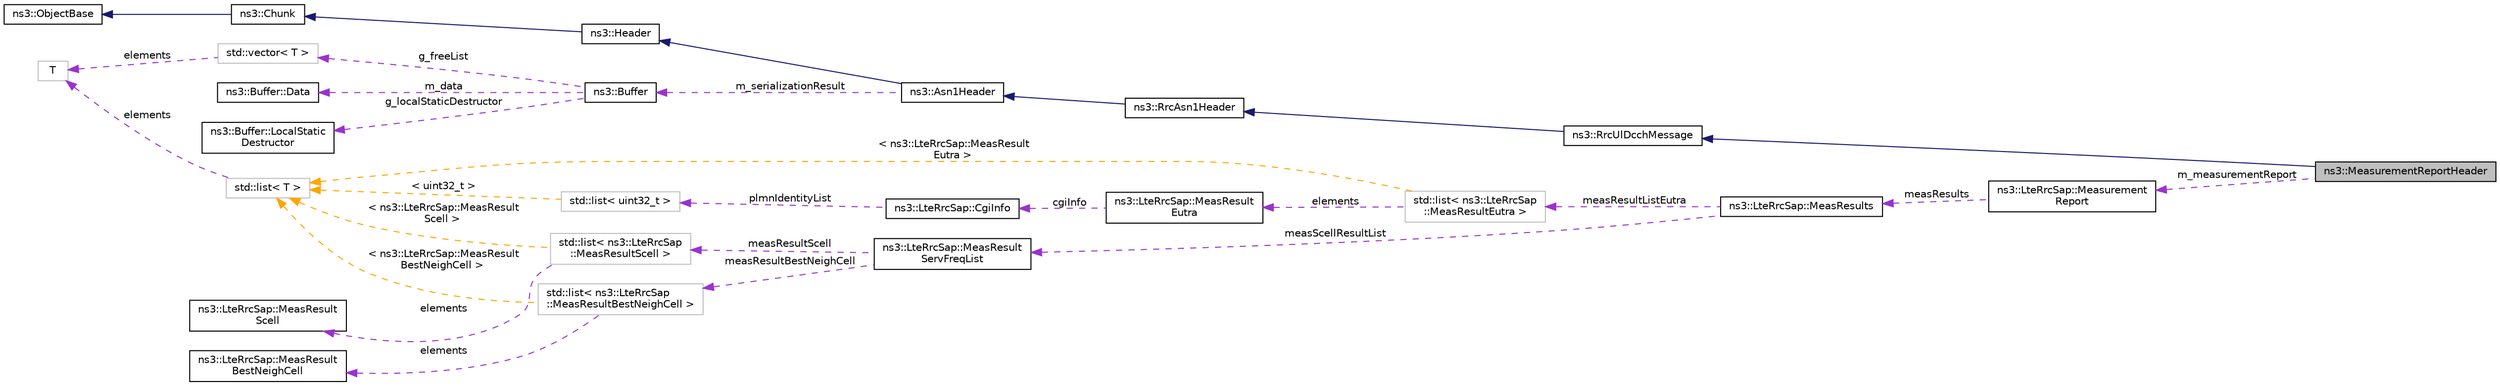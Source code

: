 digraph "ns3::MeasurementReportHeader"
{
 // LATEX_PDF_SIZE
  edge [fontname="Helvetica",fontsize="10",labelfontname="Helvetica",labelfontsize="10"];
  node [fontname="Helvetica",fontsize="10",shape=record];
  rankdir="LR";
  Node1 [label="ns3::MeasurementReportHeader",height=0.2,width=0.4,color="black", fillcolor="grey75", style="filled", fontcolor="black",tooltip="This class manages the serialization/deserialization of MeasurementReport IE."];
  Node2 -> Node1 [dir="back",color="midnightblue",fontsize="10",style="solid",fontname="Helvetica"];
  Node2 [label="ns3::RrcUlDcchMessage",height=0.2,width=0.4,color="black", fillcolor="white", style="filled",URL="$classns3_1_1_rrc_ul_dcch_message.html",tooltip="This class only serves to discriminate which message type has been received in uplink (ue to eNb) for..."];
  Node3 -> Node2 [dir="back",color="midnightblue",fontsize="10",style="solid",fontname="Helvetica"];
  Node3 [label="ns3::RrcAsn1Header",height=0.2,width=0.4,color="black", fillcolor="white", style="filled",URL="$classns3_1_1_rrc_asn1_header.html",tooltip="This class extends Asn1Header functions, adding serialization/deserialization of some Information ele..."];
  Node4 -> Node3 [dir="back",color="midnightblue",fontsize="10",style="solid",fontname="Helvetica"];
  Node4 [label="ns3::Asn1Header",height=0.2,width=0.4,color="black", fillcolor="white", style="filled",URL="$classns3_1_1_asn1_header.html",tooltip="This class has the purpose to encode Information Elements according to ASN.1 syntax,..."];
  Node5 -> Node4 [dir="back",color="midnightblue",fontsize="10",style="solid",fontname="Helvetica"];
  Node5 [label="ns3::Header",height=0.2,width=0.4,color="black", fillcolor="white", style="filled",URL="$classns3_1_1_header.html",tooltip="Protocol header serialization and deserialization."];
  Node6 -> Node5 [dir="back",color="midnightblue",fontsize="10",style="solid",fontname="Helvetica"];
  Node6 [label="ns3::Chunk",height=0.2,width=0.4,color="black", fillcolor="white", style="filled",URL="$classns3_1_1_chunk.html",tooltip="abstract base class for ns3::Header and ns3::Trailer"];
  Node7 -> Node6 [dir="back",color="midnightblue",fontsize="10",style="solid",fontname="Helvetica"];
  Node7 [label="ns3::ObjectBase",height=0.2,width=0.4,color="black", fillcolor="white", style="filled",URL="$classns3_1_1_object_base.html",tooltip="Anchor the ns-3 type and attribute system."];
  Node8 -> Node4 [dir="back",color="darkorchid3",fontsize="10",style="dashed",label=" m_serializationResult" ,fontname="Helvetica"];
  Node8 [label="ns3::Buffer",height=0.2,width=0.4,color="black", fillcolor="white", style="filled",URL="$classns3_1_1_buffer.html",tooltip="automatically resized byte buffer"];
  Node9 -> Node8 [dir="back",color="darkorchid3",fontsize="10",style="dashed",label=" m_data" ,fontname="Helvetica"];
  Node9 [label="ns3::Buffer::Data",height=0.2,width=0.4,color="black", fillcolor="white", style="filled",URL="$structns3_1_1_buffer_1_1_data.html",tooltip="This data structure is variable-sized through its last member whose size is determined at allocation ..."];
  Node10 -> Node8 [dir="back",color="darkorchid3",fontsize="10",style="dashed",label=" g_localStaticDestructor" ,fontname="Helvetica"];
  Node10 [label="ns3::Buffer::LocalStatic\lDestructor",height=0.2,width=0.4,color="black", fillcolor="white", style="filled",URL="$structns3_1_1_buffer_1_1_local_static_destructor.html",tooltip="Local static destructor structure."];
  Node11 -> Node8 [dir="back",color="darkorchid3",fontsize="10",style="dashed",label=" g_freeList" ,fontname="Helvetica"];
  Node11 [label="std::vector\< T \>",height=0.2,width=0.4,color="grey75", fillcolor="white", style="filled",tooltip=" "];
  Node12 -> Node11 [dir="back",color="darkorchid3",fontsize="10",style="dashed",label=" elements" ,fontname="Helvetica"];
  Node12 [label="T",height=0.2,width=0.4,color="grey75", fillcolor="white", style="filled",tooltip=" "];
  Node13 -> Node1 [dir="back",color="darkorchid3",fontsize="10",style="dashed",label=" m_measurementReport" ,fontname="Helvetica"];
  Node13 [label="ns3::LteRrcSap::Measurement\lReport",height=0.2,width=0.4,color="black", fillcolor="white", style="filled",URL="$structns3_1_1_lte_rrc_sap_1_1_measurement_report.html",tooltip="MeasurementReport structure."];
  Node14 -> Node13 [dir="back",color="darkorchid3",fontsize="10",style="dashed",label=" measResults" ,fontname="Helvetica"];
  Node14 [label="ns3::LteRrcSap::MeasResults",height=0.2,width=0.4,color="black", fillcolor="white", style="filled",URL="$structns3_1_1_lte_rrc_sap_1_1_meas_results.html",tooltip="MeasResults structure."];
  Node15 -> Node14 [dir="back",color="darkorchid3",fontsize="10",style="dashed",label=" measResultListEutra" ,fontname="Helvetica"];
  Node15 [label="std::list\< ns3::LteRrcSap\l::MeasResultEutra \>",height=0.2,width=0.4,color="grey75", fillcolor="white", style="filled",tooltip=" "];
  Node16 -> Node15 [dir="back",color="darkorchid3",fontsize="10",style="dashed",label=" elements" ,fontname="Helvetica"];
  Node16 [label="ns3::LteRrcSap::MeasResult\lEutra",height=0.2,width=0.4,color="black", fillcolor="white", style="filled",URL="$structns3_1_1_lte_rrc_sap_1_1_meas_result_eutra.html",tooltip="MeasResultEutra structure."];
  Node17 -> Node16 [dir="back",color="darkorchid3",fontsize="10",style="dashed",label=" cgiInfo" ,fontname="Helvetica"];
  Node17 [label="ns3::LteRrcSap::CgiInfo",height=0.2,width=0.4,color="black", fillcolor="white", style="filled",URL="$structns3_1_1_lte_rrc_sap_1_1_cgi_info.html",tooltip="CgiInfo structure."];
  Node18 -> Node17 [dir="back",color="darkorchid3",fontsize="10",style="dashed",label=" plmnIdentityList" ,fontname="Helvetica"];
  Node18 [label="std::list\< uint32_t \>",height=0.2,width=0.4,color="grey75", fillcolor="white", style="filled",tooltip=" "];
  Node19 -> Node18 [dir="back",color="orange",fontsize="10",style="dashed",label=" \< uint32_t \>" ,fontname="Helvetica"];
  Node19 [label="std::list\< T \>",height=0.2,width=0.4,color="grey75", fillcolor="white", style="filled",tooltip=" "];
  Node12 -> Node19 [dir="back",color="darkorchid3",fontsize="10",style="dashed",label=" elements" ,fontname="Helvetica"];
  Node19 -> Node15 [dir="back",color="orange",fontsize="10",style="dashed",label=" \< ns3::LteRrcSap::MeasResult\lEutra \>" ,fontname="Helvetica"];
  Node20 -> Node14 [dir="back",color="darkorchid3",fontsize="10",style="dashed",label=" measScellResultList" ,fontname="Helvetica"];
  Node20 [label="ns3::LteRrcSap::MeasResult\lServFreqList",height=0.2,width=0.4,color="black", fillcolor="white", style="filled",URL="$structns3_1_1_lte_rrc_sap_1_1_meas_result_serv_freq_list.html",tooltip="MeasResultServFreqList."];
  Node21 -> Node20 [dir="back",color="darkorchid3",fontsize="10",style="dashed",label=" measResultScell" ,fontname="Helvetica"];
  Node21 [label="std::list\< ns3::LteRrcSap\l::MeasResultScell \>",height=0.2,width=0.4,color="grey75", fillcolor="white", style="filled",tooltip=" "];
  Node22 -> Node21 [dir="back",color="darkorchid3",fontsize="10",style="dashed",label=" elements" ,fontname="Helvetica"];
  Node22 [label="ns3::LteRrcSap::MeasResult\lScell",height=0.2,width=0.4,color="black", fillcolor="white", style="filled",URL="$structns3_1_1_lte_rrc_sap_1_1_meas_result_scell.html",tooltip="MeasResultScell structure."];
  Node19 -> Node21 [dir="back",color="orange",fontsize="10",style="dashed",label=" \< ns3::LteRrcSap::MeasResult\lScell \>" ,fontname="Helvetica"];
  Node23 -> Node20 [dir="back",color="darkorchid3",fontsize="10",style="dashed",label=" measResultBestNeighCell" ,fontname="Helvetica"];
  Node23 [label="std::list\< ns3::LteRrcSap\l::MeasResultBestNeighCell \>",height=0.2,width=0.4,color="grey75", fillcolor="white", style="filled",tooltip=" "];
  Node24 -> Node23 [dir="back",color="darkorchid3",fontsize="10",style="dashed",label=" elements" ,fontname="Helvetica"];
  Node24 [label="ns3::LteRrcSap::MeasResult\lBestNeighCell",height=0.2,width=0.4,color="black", fillcolor="white", style="filled",URL="$structns3_1_1_lte_rrc_sap_1_1_meas_result_best_neigh_cell.html",tooltip="MeasResultBestNeighCell structure."];
  Node19 -> Node23 [dir="back",color="orange",fontsize="10",style="dashed",label=" \< ns3::LteRrcSap::MeasResult\lBestNeighCell \>" ,fontname="Helvetica"];
}
